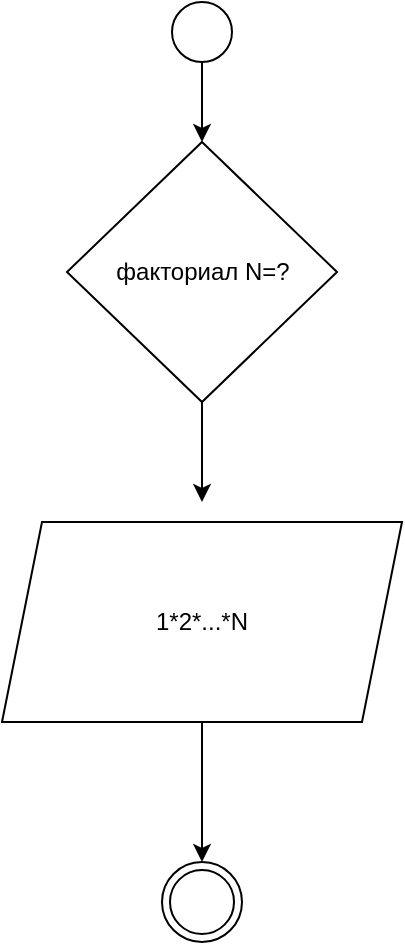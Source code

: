 <mxfile version="20.2.3" type="device"><diagram id="UuD-fbewQ3wFphRFnAsC" name="Страница 1"><mxGraphModel dx="1038" dy="575" grid="1" gridSize="10" guides="1" tooltips="1" connect="1" arrows="1" fold="1" page="1" pageScale="1" pageWidth="827" pageHeight="1169" math="0" shadow="0"><root><mxCell id="0"/><mxCell id="1" parent="0"/><mxCell id="79h7bJleXyMEv5uieaX3-2" style="edgeStyle=orthogonalEdgeStyle;rounded=0;orthogonalLoop=1;jettySize=auto;html=1;" edge="1" parent="1" source="79h7bJleXyMEv5uieaX3-1" target="79h7bJleXyMEv5uieaX3-3"><mxGeometry relative="1" as="geometry"><mxPoint x="425" y="80" as="targetPoint"/></mxGeometry></mxCell><mxCell id="79h7bJleXyMEv5uieaX3-1" value="" style="ellipse;whiteSpace=wrap;html=1;" vertex="1" parent="1"><mxGeometry x="410" y="10" width="30" height="30" as="geometry"/></mxCell><mxCell id="79h7bJleXyMEv5uieaX3-4" style="edgeStyle=orthogonalEdgeStyle;rounded=0;orthogonalLoop=1;jettySize=auto;html=1;" edge="1" parent="1" source="79h7bJleXyMEv5uieaX3-3"><mxGeometry relative="1" as="geometry"><mxPoint x="425" y="260" as="targetPoint"/></mxGeometry></mxCell><mxCell id="79h7bJleXyMEv5uieaX3-3" value="факториал N=?" style="rhombus;whiteSpace=wrap;html=1;" vertex="1" parent="1"><mxGeometry x="357.5" y="80" width="135" height="130" as="geometry"/></mxCell><mxCell id="79h7bJleXyMEv5uieaX3-6" style="edgeStyle=orthogonalEdgeStyle;rounded=0;orthogonalLoop=1;jettySize=auto;html=1;" edge="1" parent="1" source="79h7bJleXyMEv5uieaX3-5"><mxGeometry relative="1" as="geometry"><mxPoint x="425" y="440" as="targetPoint"/></mxGeometry></mxCell><mxCell id="79h7bJleXyMEv5uieaX3-5" value="1*2*...*N" style="shape=parallelogram;perimeter=parallelogramPerimeter;whiteSpace=wrap;html=1;fixedSize=1;" vertex="1" parent="1"><mxGeometry x="325" y="270" width="200" height="100" as="geometry"/></mxCell><mxCell id="79h7bJleXyMEv5uieaX3-8" value="" style="ellipse;shape=doubleEllipse;whiteSpace=wrap;html=1;aspect=fixed;" vertex="1" parent="1"><mxGeometry x="405" y="440" width="40" height="40" as="geometry"/></mxCell></root></mxGraphModel></diagram></mxfile>